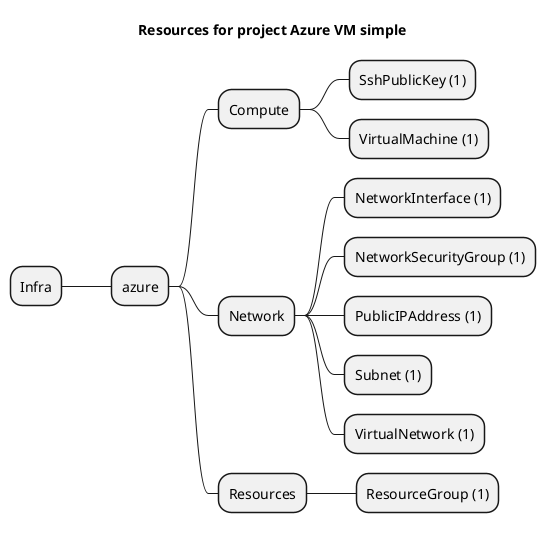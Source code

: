 @startmindmap
title Resources for project Azure VM simple
skinparam monochrome true
+ Infra
++ azure
+++ Compute
++++ SshPublicKey (1)
++++ VirtualMachine (1)
+++ Network
++++ NetworkInterface (1)
++++ NetworkSecurityGroup (1)
++++ PublicIPAddress (1)
++++ Subnet (1)
++++ VirtualNetwork (1)
+++ Resources
++++ ResourceGroup (1)
@endmindmap